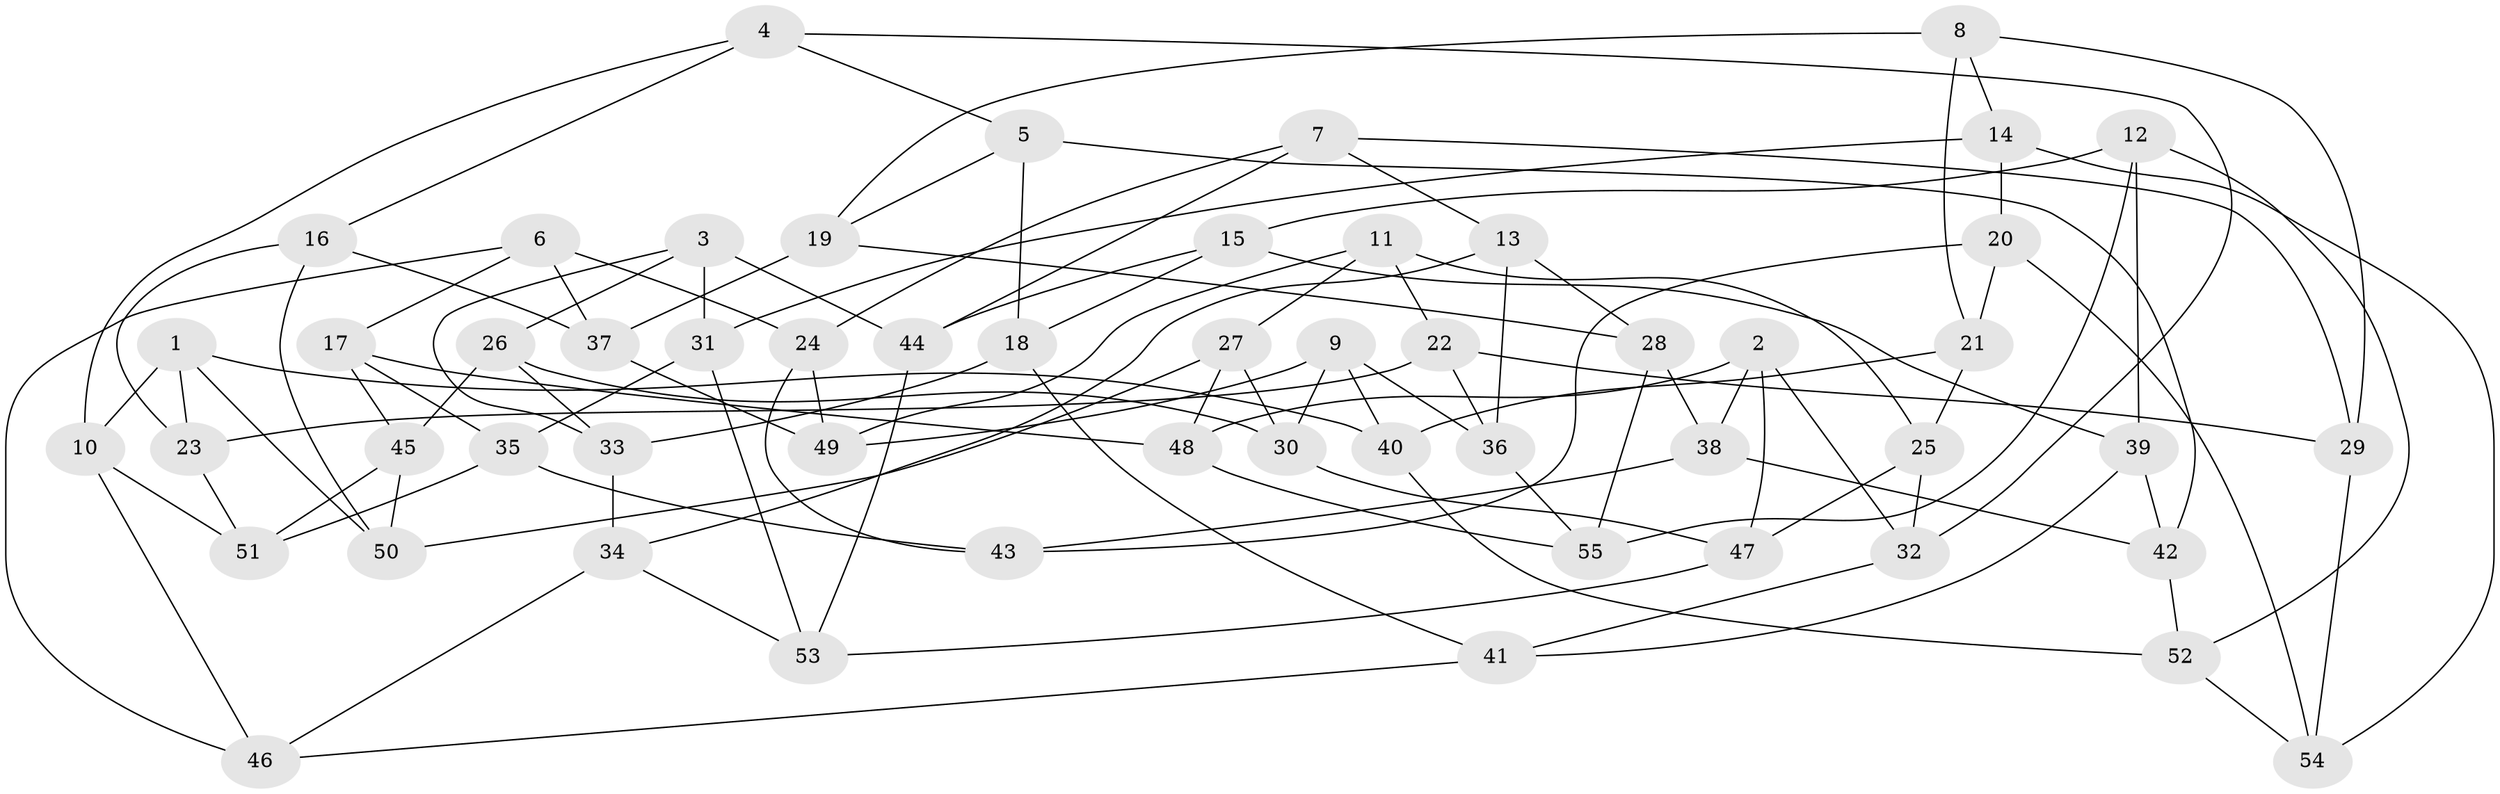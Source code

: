 // Generated by graph-tools (version 1.1) at 2025/50/03/09/25 03:50:53]
// undirected, 55 vertices, 110 edges
graph export_dot {
graph [start="1"]
  node [color=gray90,style=filled];
  1;
  2;
  3;
  4;
  5;
  6;
  7;
  8;
  9;
  10;
  11;
  12;
  13;
  14;
  15;
  16;
  17;
  18;
  19;
  20;
  21;
  22;
  23;
  24;
  25;
  26;
  27;
  28;
  29;
  30;
  31;
  32;
  33;
  34;
  35;
  36;
  37;
  38;
  39;
  40;
  41;
  42;
  43;
  44;
  45;
  46;
  47;
  48;
  49;
  50;
  51;
  52;
  53;
  54;
  55;
  1 -- 10;
  1 -- 23;
  1 -- 50;
  1 -- 40;
  2 -- 38;
  2 -- 48;
  2 -- 47;
  2 -- 32;
  3 -- 26;
  3 -- 44;
  3 -- 31;
  3 -- 33;
  4 -- 5;
  4 -- 32;
  4 -- 16;
  4 -- 10;
  5 -- 18;
  5 -- 19;
  5 -- 42;
  6 -- 37;
  6 -- 17;
  6 -- 46;
  6 -- 24;
  7 -- 29;
  7 -- 24;
  7 -- 44;
  7 -- 13;
  8 -- 19;
  8 -- 14;
  8 -- 21;
  8 -- 29;
  9 -- 36;
  9 -- 49;
  9 -- 40;
  9 -- 30;
  10 -- 46;
  10 -- 51;
  11 -- 25;
  11 -- 22;
  11 -- 49;
  11 -- 27;
  12 -- 15;
  12 -- 39;
  12 -- 52;
  12 -- 55;
  13 -- 28;
  13 -- 34;
  13 -- 36;
  14 -- 31;
  14 -- 54;
  14 -- 20;
  15 -- 39;
  15 -- 44;
  15 -- 18;
  16 -- 50;
  16 -- 23;
  16 -- 37;
  17 -- 48;
  17 -- 45;
  17 -- 35;
  18 -- 41;
  18 -- 33;
  19 -- 28;
  19 -- 37;
  20 -- 54;
  20 -- 21;
  20 -- 43;
  21 -- 40;
  21 -- 25;
  22 -- 23;
  22 -- 29;
  22 -- 36;
  23 -- 51;
  24 -- 49;
  24 -- 43;
  25 -- 32;
  25 -- 47;
  26 -- 30;
  26 -- 33;
  26 -- 45;
  27 -- 30;
  27 -- 50;
  27 -- 48;
  28 -- 55;
  28 -- 38;
  29 -- 54;
  30 -- 47;
  31 -- 35;
  31 -- 53;
  32 -- 41;
  33 -- 34;
  34 -- 53;
  34 -- 46;
  35 -- 51;
  35 -- 43;
  36 -- 55;
  37 -- 49;
  38 -- 43;
  38 -- 42;
  39 -- 42;
  39 -- 41;
  40 -- 52;
  41 -- 46;
  42 -- 52;
  44 -- 53;
  45 -- 51;
  45 -- 50;
  47 -- 53;
  48 -- 55;
  52 -- 54;
}
